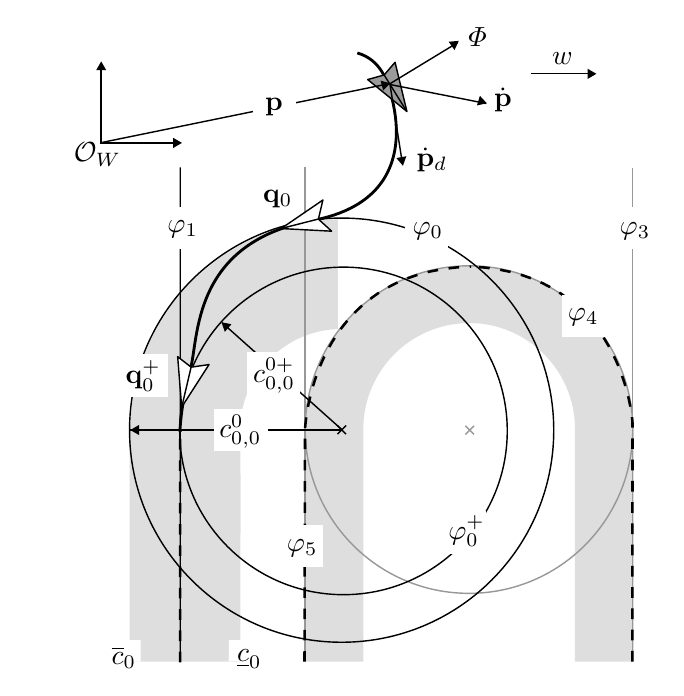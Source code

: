 
\definecolor{cDEDEDE}{RGB}{222,222,222}
\definecolor{c989898}{RGB}{152,152,152}
\definecolor{c9B9B9B}{RGB}{155,155,155}
\definecolor{cFFFFFF}{RGB}{255,255,255}


\def \globalscale {0.9}
\begin{tikzpicture}[y=0.80pt, x=0.80pt, yscale=-\globalscale, xscale=\globalscale, inner sep=0pt, outer sep=0pt]
\path[fill=cDEDEDE,line join=round,even odd rule,line width=0.512pt] (145.293,200.994) -- (116.38,200.994) .. controls (116.38,155.768) and (153.043,119.104) .. (198.27,119.104) -- (198.27,147.73) .. controls (168.997,147.913) and (145.321,171.685) .. (145.293,200.994) -- cycle;



\path[fill=cDEDEDE,line join=round,even odd rule,line width=0.512pt] (198.287,147.709) -- (198.287,118.795) .. controls (243.514,118.795) and (280.177,155.458) .. (280.177,200.685) -- (251.551,200.685) .. controls (251.368,171.413) and (227.596,147.736) .. (198.287,147.709) -- cycle;



\path[fill=cDEDEDE,line join=round,even odd rule,line width=0.512pt] (115.684,317.647) -- (145.281,317.647) -- (145.281,200.693) -- (115.685,200.693) -- (115.684,317.647) -- cycle;



\path[fill=cDEDEDE,line join=round,even odd rule,line width=0.512pt] (251.469,317.629) -- (281.066,317.629) -- (281.088,200.52) -- (251.491,200.52) -- (251.469,317.629) -- cycle;



\path[fill=cDEDEDE,line join=round,line width=1.280pt] (28.405,198.662) -- (28.448,198.662) .. controls (30.041,142.129) and (75.876,96.665) .. (132.556,95.666) -- (132.556,150.748) .. controls (106.245,151.714) and (85.025,172.615) .. (83.55,198.792) -- (83.573,220.487) -- (83.55,220.979) -- (83.55,221.477) .. controls (83.574,222.728) and (83.754,224.03) .. (83.719,225.26) -- (83.728,225.272) -- (83.728,228.315) -- (83.55,297.238) -- (83.55,309.639) -- (83.518,309.639) -- (83.518,309.885) -- (83.499,311.277) -- (83.599,317.617) -- (28.104,317.63) .. controls (28.104,314.754) and (28.067,320.439) .. (28.05,314.078) -- (28.05,311.429) -- (28.05,310.892) -- (28.05,310.171) -- (28.05,309.646) -- (28.05,202.034) -- (28.405,198.662) -- cycle;



\path[draw=c989898,line join=round,line width=0.512pt] (198.336,201.213) ellipse (2.311cm and 2.311cm);



\path[draw=c989898,line join=round,line width=0.512pt] (115.961,69.661) -- (115.961,317.37);



\path[draw=black,line join=round,line width=0.512pt] (134.425,201.503) ellipse (2.993cm and 2.993cm);



\path[draw=black,line join=round,line width=0.512pt] (136.641,203.487) -- (132.31,199.155);



\path[draw=black,line join=round,line width=0.512pt] (132.311,203.485) -- (136.643,199.154);



\path[draw=black,line join=round,line width=0.512pt] (135.349,201.878) ellipse (2.311cm and 2.311cm);



\path[draw=black,line join=round,line width=0.512pt] (53.41,69.661) -- (53.409,317.37);



\path[draw=black,line join=round,line width=0.512pt] (134.548,201.375) -- (28.283,201.375);



\path[fill=black,line join=round,line width=0.256pt] (32.769,203.964) -- (32.758,198.886) -- (28.366,201.435) -- (32.769,203.964) -- cycle;



\path[draw=black,line join=round,line width=0.512pt] (74.462,147.605) -- (134.767,201.442);



\path[fill=black,line join=round,line width=0.256pt] (75.795,152.165) -- (79.126,148.332) -- (74.141,147.363) -- (75.795,152.165) -- cycle;



\path[draw=c989898,line join=round,line width=0.512pt] (280.338,69.686) -- (280.338,317.395);



\path[draw=c989898,line join=round,line width=0.512pt] (200.855,203.647) -- (196.523,199.316);



\path[draw=c989898,line join=round,line width=0.512pt] (196.524,203.646) -- (200.855,199.315);



\path[draw=black,line join=round,line width=1.024pt] (142.294,12.218) .. controls (154.601,15.539) and (157.512,28.173) .. (157.512,28.173) .. controls (157.512,28.173) and (180.829,84.972) .. (119.762,96.273) .. controls (58.695,107.575) and (62.808,156.011) .. (58.471,171.087) .. controls (53.989,186.672) and (53.305,201.225) .. (53.305,201.225) -- (53.329,201.681) -- (53.4,202.45);



\path[draw=black,fill=c9B9B9B,line join=round,line width=0.512pt] (167.193,41.572) -- (161.229,16.893) -- (155.77,23.242) -- (147.497,25.55) -- (167.193,41.572) -- cycle;



\path[fill=black,line join=round,line width=0.256pt] (279.715,306.96) -- (279.717,301.626) -- (280.997,301.627) -- (280.995,306.96) -- (279.715,306.96) -- cycle(279.719,296.293) -- (279.721,290.96) -- (281.001,290.96) -- (280.999,296.293) -- (279.719,296.293) -- cycle(279.724,285.626) -- (279.726,280.293) -- (281.006,280.293) -- (281.004,285.627) -- (279.724,285.626) -- cycle(279.728,274.96) -- (279.73,269.626) -- (281.01,269.627) -- (281.008,274.96) -- (279.728,274.96) -- cycle(279.732,264.293) -- (279.735,258.96) -- (281.015,258.96) -- (281.012,264.293) -- (279.732,264.293) -- cycle(279.737,253.626) -- (279.739,248.293) -- (281.019,248.293) -- (281.017,253.627) -- (279.737,253.626) -- cycle(279.741,242.96) -- (279.743,237.626) -- (281.023,237.627) -- (281.021,242.96) -- (279.741,242.96) -- cycle(279.746,232.293) -- (279.748,226.96) -- (281.028,226.96) -- (281.026,232.293) -- (279.746,232.293) -- cycle(279.75,221.626) -- (279.752,216.293) -- (281.032,216.293) -- (281.03,221.627) -- (279.75,221.626) -- cycle(279.754,210.96) -- (279.757,205.626) -- (281.036,205.627) -- (281.034,210.96) -- (279.754,210.96) -- cycle(279.759,200.293) -- (279.76,197.726) -- (279.77,197.6) -- (279.807,197.48) -- (279.866,197.369) -- (279.947,197.273) -- (280.043,197.192) -- (280.154,197.133) -- (280.274,197.097) -- (280.4,197.086) -- (279.747,197.557) -- (279.696,196.938) -- (279.595,195.934) -- (279.489,195.043) -- (280.762,194.905) -- (280.868,195.795) -- (280.971,196.823) -- (281.024,197.464) -- (280.4,198.366) -- (281.04,197.726) -- (281.039,200.293) -- (279.759,200.293) -- cycle(278.675,189.814) -- (278.449,188.597) -- (277.914,186.068) -- (277.57,184.63) -- (278.819,184.349) -- (279.163,185.787) -- (279.705,188.348) -- (279.936,189.596) -- (278.675,189.814) -- cycle(276.201,179.514) -- (275.515,177.247) -- (274.57,174.458) -- (275.789,174.068) -- (276.734,176.856) -- (277.432,179.162) -- (276.201,179.514) -- cycle(272.672,169.524) -- (271.664,167.14) -- (270.504,164.679) -- (271.673,164.158) -- (272.833,166.619) -- (273.86,169.048) -- (272.672,169.524) -- cycle(268.091,159.987) -- (266.03,156.477) -- (265.354,155.447) -- (266.442,154.772) -- (267.118,155.802) -- (269.21,159.366) -- (268.091,159.987) -- cycle(262.346,151.085) -- (261.12,149.417) -- (259.064,146.929) -- (260.074,146.142) -- (262.13,148.63) -- (263.398,150.355) -- (262.346,151.085) -- cycle(255.508,143.006) -- (255.171,142.645) -- (251.777,139.434) -- (251.71,139.379) -- (252.559,138.421) -- (252.626,138.477) -- (256.08,141.744) -- (256.47,142.162) -- (255.508,143.006) -- cycle(247.612,136.034) -- (244.084,133.493) -- (243.284,132.998) -- (243.996,131.934) -- (244.796,132.429) -- (248.396,135.022) -- (247.612,136.034) -- cycle(238.747,130.284) -- (235.102,128.37) -- (234.029,127.902) -- (234.584,126.748) -- (235.656,127.217) -- (239.382,129.173) -- (238.747,130.284) -- cycle(229.158,125.85) -- (224.726,124.278) -- (224.162,124.122) -- (224.547,122.901) -- (225.111,123.058) -- (229.629,124.66) -- (229.158,125.85) -- cycle(219.022,122.697) -- (218.982,122.685) -- (213.842,121.634) -- (214.141,120.389) -- (219.281,121.441) -- (219.408,121.476) -- (219.022,122.697) -- cycle(208.611,120.854) -- (206.317,120.542) -- (203.349,120.329) -- (203.48,119.056) -- (206.449,119.268) -- (208.826,119.592) -- (208.611,120.854) -- cycle(279.71,317.626) -- (279.713,312.293) -- (280.993,312.293) -- (280.99,317.627) -- (279.71,317.626) -- cycle;



\path[fill=black,line join=round,line width=0.256pt] (115.169,307.054) -- (115.181,301.721) -- (116.461,301.724) -- (116.449,307.057) -- (115.169,307.054) -- cycle(115.193,296.387) -- (115.205,291.054) -- (116.485,291.057) -- (116.473,296.39) -- (115.193,296.387) -- cycle(115.217,285.721) -- (115.229,280.387) -- (116.509,280.39) -- (116.497,285.724) -- (115.217,285.721) -- cycle(115.242,275.054) -- (115.254,269.721) -- (116.534,269.724) -- (116.522,275.057) -- (115.242,275.054) -- cycle(115.266,264.388) -- (115.278,259.054) -- (116.558,259.057) -- (116.546,264.39) -- (115.266,264.388) -- cycle(115.29,253.721) -- (115.302,248.388) -- (116.582,248.39) -- (116.57,253.724) -- (115.29,253.721) -- cycle(115.314,243.054) -- (115.326,237.721) -- (116.606,237.724) -- (116.594,243.057) -- (115.314,243.054) -- cycle(115.338,232.388) -- (115.35,227.054) -- (116.63,227.057) -- (116.618,232.391) -- (115.338,232.388) -- cycle(115.362,221.721) -- (115.374,216.388) -- (116.654,216.391) -- (116.642,221.724) -- (115.362,221.721) -- cycle(115.386,211.054) -- (115.398,205.721) -- (116.678,205.724) -- (116.666,211.057) -- (115.386,211.054) -- cycle(115.459,200.358) -- (115.46,200.327) -- (115.545,199.236) -- (115.687,197.763) -- (115.901,195.937) -- (116.03,195.008) -- (117.3,195.169) -- (117.17,196.099) -- (116.96,197.899) -- (116.82,199.346) -- (116.737,200.413) -- (116.737,200.423) -- (115.459,200.358) -- cycle(116.903,189.717) -- (117.108,188.627) -- (117.746,185.676) -- (118.043,184.473) -- (119.29,184.76) -- (118.993,185.964) -- (118.363,188.88) -- (118.164,189.938) -- (116.903,189.717) -- cycle(119.422,179.302) -- (119.458,179.175) -- (120.559,175.683) -- (121.089,174.192) -- (122.303,174.598) -- (121.773,176.089) -- (120.685,179.539) -- (120.66,179.626) -- (119.422,179.302) -- cycle(122.994,169.186) -- (123.324,168.359) -- (125.015,164.585) -- (125.177,164.263) -- (126.334,164.812) -- (126.172,165.134) -- (124.503,168.857) -- (124.192,169.637) -- (122.994,169.186) -- cycle(127.648,159.505) -- (129.085,156.959) -- (130.393,154.897) -- (131.492,155.554) -- (130.184,157.616) -- (128.778,160.106) -- (127.648,159.505) -- cycle(133.419,150.466) -- (134.166,149.421) -- (136.731,146.241) -- (137.751,147.015) -- (135.186,150.195) -- (134.482,151.181) -- (133.419,150.466) -- cycle(140.327,142.252) -- (140.369,142.206) -- (143.926,138.792) -- (144.251,138.52) -- (145.106,139.473) -- (144.781,139.745) -- (141.285,143.099) -- (141.298,143.085) -- (140.327,142.252) -- cycle(148.409,135.111) -- (152.02,132.501) -- (152.806,132.016) -- (153.518,133.079) -- (152.733,133.564) -- (149.195,136.121) -- (148.409,135.111) -- cycle(157.417,129.249) -- (161.511,127.12) -- (162.215,126.818) -- (162.764,127.974) -- (162.059,128.277) -- (158.05,130.362) -- (157.417,129.249) -- cycle(167.17,124.722) -- (172.213,122.985) -- (172.674,124.179) -- (167.631,125.916) -- (167.17,124.722) -- cycle(177.407,121.585) -- (178.594,121.27) -- (182.671,120.492) -- (182.955,121.74) -- (178.879,122.518) -- (177.78,122.809) -- (177.407,121.585) -- cycle(187.984,119.679) -- (192.034,119.189) -- (193.329,119.117) -- (193.441,120.392) -- (192.147,120.464) -- (188.181,120.944) -- (187.984,119.679) -- cycle(198.654,118.822) -- (199.409,118.779) -- (199.44,120.059) -- (198.766,120.097) -- (198.654,118.822) -- cycle(115.145,317.721) -- (115.157,312.387) -- (116.437,312.39) -- (116.425,317.724) -- (115.145,317.721) -- cycle;



\path[draw=black,fill=cFFFFFF,line join=round,line width=0.512pt] (54.14,189.94) -- (67.872,168.584) -- (58.902,169.895) -- (52.128,164.63) -- (54.14,189.94) -- cycle;



\path[fill=black,line join=round,line width=0.256pt] (52.679,307.323) -- (52.679,301.99) -- (53.96,301.99) -- (53.96,307.323) -- (52.679,307.323) -- cycle(52.679,296.656) -- (52.679,291.323) -- (53.96,291.323) -- (53.96,296.656) -- (52.679,296.656) -- cycle(52.679,285.99) -- (52.679,280.656) -- (53.96,280.656) -- (53.96,285.99) -- (52.679,285.99) -- cycle(52.679,275.323) -- (52.679,269.99) -- (53.96,269.99) -- (53.96,275.323) -- (52.679,275.323) -- cycle(52.679,264.656) -- (52.679,259.323) -- (53.96,259.323) -- (53.96,264.656) -- (52.679,264.656) -- cycle(52.679,253.99) -- (52.679,248.656) -- (53.96,248.656) -- (53.96,253.99) -- (52.679,253.99) -- cycle(52.679,243.323) -- (52.679,237.99) -- (53.96,237.99) -- (53.96,243.323) -- (52.679,243.323) -- cycle(52.679,232.656) -- (52.679,227.323) -- (53.96,227.323) -- (53.96,232.656) -- (52.679,232.656) -- cycle(52.679,221.99) -- (52.679,216.656) -- (53.96,216.656) -- (53.96,221.99) -- (52.679,221.99) -- cycle(52.679,211.323) -- (52.679,205.99) -- (53.96,205.99) -- (53.96,211.323) -- (52.679,211.323) -- cycle(52.679,317.99) -- (52.679,312.656) -- (53.96,312.656) -- (53.96,317.99) -- (52.679,317.99) -- cycle;



  \path[fill=cFFFFFF,line join=round,line width=1.024pt,rounded corners=0.0cm] (43.001,89.261) rectangle (64.391,110.651);



  \path[cm={{0.916,0.0,0.0,0.916,(47.0,105.0)}}] (0.0,0.0) node[above right] () {$\varphi_1$};



  \path[fill=cFFFFFF,line join=round,line width=1.024pt,rounded corners=0.0cm] (166.328,89.261) rectangle (187.718,110.651);



  \path[cm={{0.916,0.0,0.0,0.916,(170.0,106.0)}}] (0.0,0.0) node[above right] () {$\varphi_0$};



  \path[fill=cFFFFFF,line join=round,line width=1.024pt,rounded corners=0.0cm] (270.577,89.261) rectangle (291.967,110.651);



  \path[cm={{1.0,0.0,0.0,1.0,(274.0,106.0)}}] (0.0,0.0) node[above right] () {$\varphi_3$};



\path[fill=cFFFFFF,line join=round,line width=1.024pt,rounded corners=0.0cm] (245.182,133.436) rectangle (266.572,154.826);



\path[cm={{0.916,0.0,0.0,0.916,(248.0,149.0)}}] (0.0,0.0) node[above right] () {$\varphi_4$};

\path[fill=cFFFFFF,line join=round,line width=1.024pt,rounded corners=0.0cm] (185.508,242.04) rectangle (206.898,263.43);

\path[cm={{0.916,0.0,0.0,0.916,(188.0,260.0)}}] (0.0,0.0) node[above right] () {$\varphi_0^+$};


  \path[fill=cFFFFFF,line join=round,line width=1.024pt,rounded corners=0.0cm] (103.508,249.04) rectangle (124.898,270.43);



  \path[cm={{1.0,0.0,0.0,1.0,(107.0,265.0)}}] (0.0,0.0) node[above right] () {$\varphi_5$};



  \path[fill=cFFFFFF,line join=round,line width=1.024pt] (33.575,306.942) -- (12.185,306.942) -- (12.128,317.688) -- (33.568,317.635) -- (33.575,306.942) -- cycle;



  \path[cm={{1.0,0.0,0.0,1.0,(19.0,321.0)}}] (0.0,0.0) node[above right] () {$\overline{c}_0$};



  \path[fill=cFFFFFF,line join=round,line width=1.024pt] (99.183,306.942) -- (77.793,306.942) -- (77.761,317.608) -- (99.201,317.608) -- (99.183,306.942) -- cycle;



  \path[cm={{1.0,0.0,0.0,1.0,(82.0,321.0)}}] (0.0,0.0) node[above right] () {$\underline{c}_0$};



  \path[fill=cFFFFFF,line join=round,line width=1.024pt,rounded corners=0.0cm] (70.261,190.816) rectangle (97.651,212.206);



  \path[cm={{0.916,0.0,0.0,0.916,(73.0,210.7)}}] (0.0,0.0) node[above right] () {$c_{0,0}^0$};



  \path[fill=cFFFFFF,line join=round,line width=1.024pt,rounded corners=0.0cm] (87.167,162.475) rectangle (113.557,183.865);



  \path[cm={{1.0,0.0,0.0,1.0,(90.0,183.0)}}] (0.0,0.0) node[above right] () {$c_{0,0}^{0+}$};



\path[line join=round,line width=1.280pt] (156.44,27.487) -- (165.963,92.17);



\path[draw=black,line join=round,line width=0.512pt] (158.656,27.706) -- (164.742,66.494);



\path[draw=black,line join=round,line width=0.512pt] (158.601,27.688) -- (192.614,7.024);



\path[fill=black,line join=round,line width=0.256pt] (166.886,64.031) -- (161.891,64.945) -- (165.179,68.814) -- (166.886,64.031) -- cycle;



\path[fill=black,line join=round,line width=0.256pt] (188.157,6.578) -- (191.07,10.737) -- (193.215,6.134) -- (188.157,6.578) -- cycle;



\path[draw=black,line join=round,line width=0.512pt] (158.601,28.017) -- (206.923,37.551);



\path[fill=black,line join=round,line width=0.256pt] (203.82,33.713) -- (202.32,38.564) -- (207.272,37.437) -- (203.82,33.713) -- cycle;



\path[cm={{0.916,0.0,0.0,0.916,(198.0,9.0)}}] (0.0,0.0) node[above right] () {$\varPhi$};



\path[cm={{0.916,0.0,0.0,0.916,(211.0,42.0)}}] (0.0,0.0) node[above right] () {$\dot{\mathbf{p}}$};



\path[cm={{0.916,0.0,0.0,0.916,(172.0,72.0)}}] (0.0,0.0) node[above right] () {$\dot{\mathbf{p}}_d$};



\path[draw=black,fill=cFFFFFF,line join=round,line width=0.512pt] (104.046,100.327) -- (129.401,101.644) -- (122.757,95.595) -- (125.016,86.014) -- (104.046,100.327) -- cycle;



\path[cm={{1.0,0.0,0.0,1.0,(95.0,90.0)}}] (0.0,0.0) node[above right] () {$\mathbf{q}_{0}$};



  \path[fill=cFFFFFF,line join=round,line width=1.024pt,rounded corners=0.0cm] (25.7,163.507) rectangle (47.09,184.897);



  \path[cm={{1.0,0.0,0.0,1.0,(26.0,182.0)}}] (0.0,0.0) node[above right] () {$\mathbf{q}_{0}^+$};



\path[draw=black,line join=round,line width=0.512pt] (13.74,18.561) -- (13.74,57.676);



\path[draw=black,line join=round,line width=0.512pt] (52.588,57.359) -- (13.472,57.359);



\path[fill=black,line join=round,line width=0.256pt] (11.225,20.854) -- (16.303,20.843) -- (13.755,16.451) -- (11.225,20.854) -- cycle;



\path[fill=black,line join=round,line width=0.256pt] (49.882,54.805) -- (49.893,59.883) -- (54.285,57.334) -- (49.882,54.805) -- cycle;



\path[cm={{1.0,0.0,0.0,1.0,(0.0,69.0)}}] (0.0,0.0) node[above right] () {$\mathcal{O}_W$};



\path[draw=black,line join=round,line width=0.512pt] (13.947,57.154) -- (157.777,27.706);



\path[fill=black,line join=round,line width=0.256pt] (153.995,26.076) -- (155.249,30.996) -- (158.884,27.45) -- (153.995,26.076) -- cycle;



  \path[fill=cFFFFFF,line join=round,line width=1.024pt,rounded corners=0.0cm] (90.114,28.454) rectangle (111.504,49.845);



  \path[cm={{0.916,0.0,0.0,0.916,(96.0,44.0)}}] (0.0,0.0) node[above right] () {$\mathbf{p}$};



\path[draw=black,line join=round,line width=0.512pt] (229.442,22.594) -- (258.954,22.594);



\path[fill=black,line join=round,line width=0.256pt] (257.882,20.143) -- (257.893,25.221) -- (262.285,22.672) -- (257.882,20.143) -- cycle;



\path[cm={{0.916,0.0,0.0,0.916,(240.0,18.0)}}] (0.0,0.0) node[above right] () {$w$};



\path[draw=black,line join=round,line width=0.512pt] (104.605,100.171) -- (122.589,95.593);



\path[draw=black,line join=round,line width=0.512pt] (54.44,188.833) -- (58.835,170.007);



\path[draw=black,line join=round,line width=0.512pt] (155.751,23.244) -- (167.032,41.411);




\end{tikzpicture}

